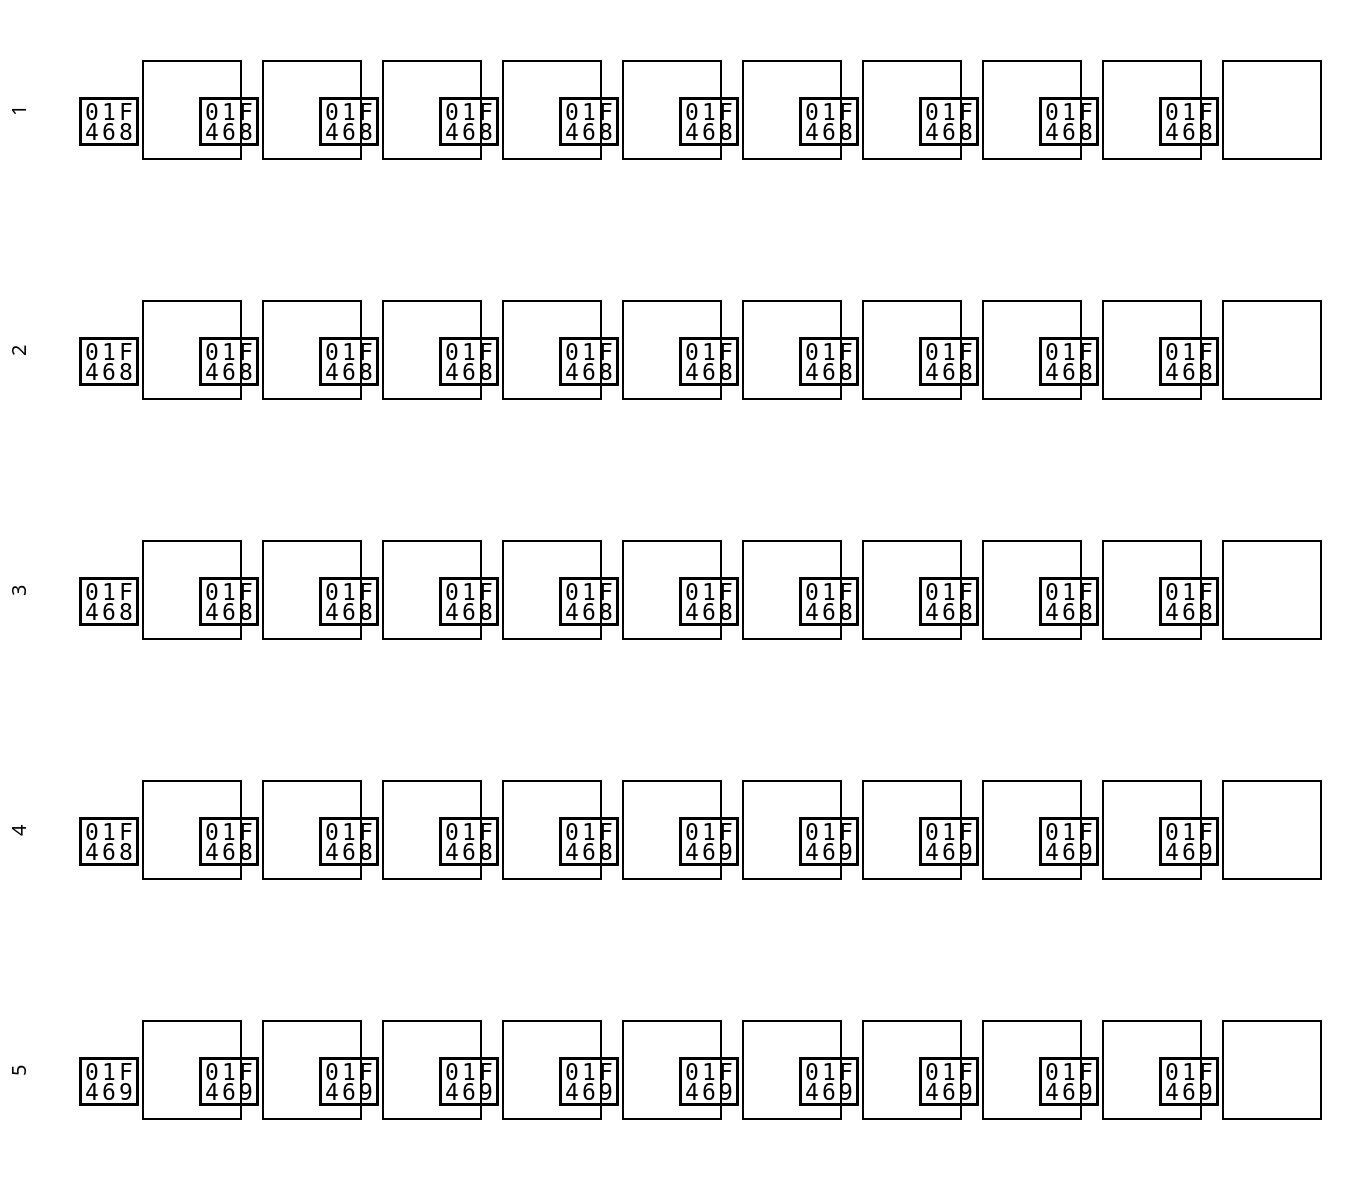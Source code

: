{
  "$schema": "https://vega.github.io/schema/vega-lite/v5.json",
  "config": {"view": {"stroke": ""}},
  "width": 600,
  "height": 100,
  "data": {
    "values": [
      {"country": "1", "gender": "male"},
      {"country": "1", "gender": "male"},
      {"country": "1", "gender": "male"},
      {"country": "1", "gender": "male"},
      {"country": "1", "gender": "male"},
      {"country": "1", "gender": "male"},
      {"country": "1", "gender": "male"},
      {"country": "1", "gender": "male"},
      {"country": "1", "gender": "male"},
      {"country": "1", "gender": "male"},
      {"country": "2", "gender": "male"},
      {"country": "2", "gender": "male"},
      {"country": "2", "gender": "male"},
      {"country": "2", "gender": "male"},
      {"country": "2", "gender": "male"},
      {"country": "2", "gender": "male"},
      {"country": "2", "gender": "male"},
      {"country": "2", "gender": "male"},
      {"country": "2", "gender": "male"},
      {"country": "2", "gender": "male"},
      {"country": "3", "gender": "male"},
      {"country": "3", "gender": "male"},
      {"country": "3", "gender": "male"},
      {"country": "3", "gender": "male"},
      {"country": "3", "gender": "male"},
      {"country": "3", "gender": "male"},
      {"country": "3", "gender": "male"},
      {"country": "3", "gender": "male"},
      {"country": "3", "gender": "male"},
      {"country": "3", "gender": "male"},
      {"country": "4", "gender": "male"},
      {"country": "4", "gender": "male"},
      {"country": "4", "gender": "male"},
      {"country": "4", "gender": "male"},
      {"country": "4", "gender": "male"},
      {"country": "4", "gender": "female"},
      {"country": "4", "gender": "female"},
      {"country": "4", "gender": "female"},
      {"country": "4", "gender": "female"},
      {"country": "4", "gender": "female"},
      {"country": "5", "gender": "female"},
      {"country": "5", "gender": "female"},
      {"country": "5", "gender": "female"},
      {"country": "5", "gender": "female"},
      {"country": "5", "gender": "female"},
      {"country": "5", "gender": "female"},
      {"country": "5", "gender": "female"},
      {"country": "5", "gender": "female"},
      {"country": "5", "gender": "female"},
      {"country": "5", "gender": "female"}
    ]
  },
  "transform": [
    {
      "calculate": "{'male': '👨🏻', 'female': '👩🏻'}[datum.gender]",
      "as": "emoji"
    },
    {"window": [{"op": "rank", "as": "rank"}], "groupby": ["country"]}
  ],
  "mark": {"type": "text", "baseline": "middle"},
  "encoding": {
    "x": {"field": "rank", "type": "ordinal", "axis": null, "title": null},
    "row": {"field": "country", "header": {"title": ""}},
    "text": {"field": "emoji", "type": "nominal"},
    "size": {"value": 50}
  }
}